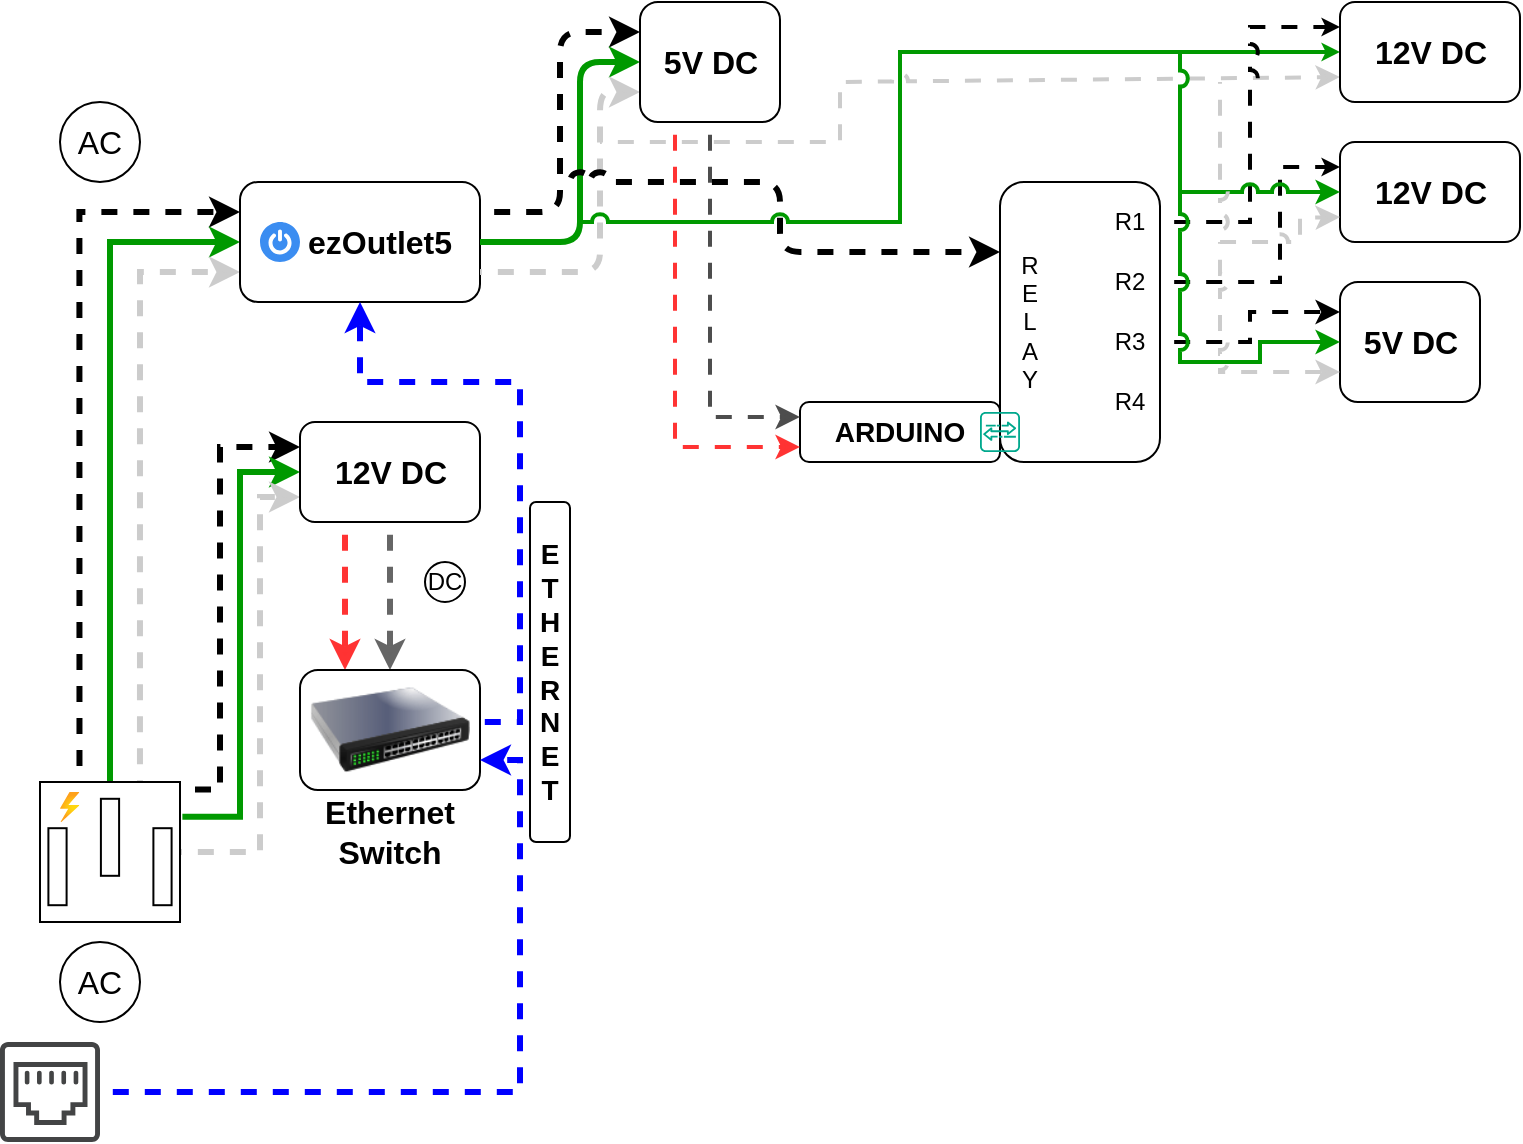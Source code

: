 <mxfile version="25.0.3">
  <diagram name="Page-1" id="VlRkN-xOVygPYa-iD9Ir">
    <mxGraphModel dx="292" dy="183" grid="1" gridSize="10" guides="1" tooltips="1" connect="1" arrows="1" fold="1" page="1" pageScale="1" pageWidth="1600" pageHeight="900" background="none" math="0" shadow="0">
      <root>
        <mxCell id="0" />
        <mxCell id="1" parent="0" />
        <mxCell id="JVLtuT8sySUBbFbLTn6r-3" style="edgeStyle=orthogonalEdgeStyle;rounded=0;orthogonalLoop=1;jettySize=auto;html=1;entryX=0;entryY=0.25;entryDx=0;entryDy=0;exitX=0.282;exitY=-0.013;exitDx=0;exitDy=0;exitPerimeter=0;strokeWidth=3;flowAnimation=1;flowAnimationDirection=alternate;flowAnimationTimingFunction=ease-in-out;flowAnimationDuration=1500;" parent="1" source="pD8juBFKP1GN8B8eYQTb-1" target="pD8juBFKP1GN8B8eYQTb-3" edge="1">
          <mxGeometry relative="1" as="geometry" />
        </mxCell>
        <mxCell id="JVLtuT8sySUBbFbLTn6r-4" style="edgeStyle=orthogonalEdgeStyle;rounded=0;orthogonalLoop=1;jettySize=auto;html=1;exitX=0.5;exitY=0;exitDx=0;exitDy=0;exitPerimeter=0;entryX=0;entryY=0.5;entryDx=0;entryDy=0;strokeColor=#009900;strokeWidth=3;" parent="1" source="pD8juBFKP1GN8B8eYQTb-1" target="pD8juBFKP1GN8B8eYQTb-3" edge="1">
          <mxGeometry relative="1" as="geometry" />
        </mxCell>
        <mxCell id="JVLtuT8sySUBbFbLTn6r-5" style="edgeStyle=orthogonalEdgeStyle;rounded=0;orthogonalLoop=1;jettySize=auto;html=1;entryX=0;entryY=0.75;entryDx=0;entryDy=0;exitX=0.714;exitY=0;exitDx=0;exitDy=0;exitPerimeter=0;strokeWidth=3;strokeColor=#CCCCCC;flowAnimation=1;flowAnimationDirection=alternate-reverse;flowAnimationTimingFunction=ease-in-out;flowAnimationDuration=1500;" parent="1" source="pD8juBFKP1GN8B8eYQTb-1" target="pD8juBFKP1GN8B8eYQTb-3" edge="1">
          <mxGeometry relative="1" as="geometry">
            <mxPoint x="120" y="320" as="targetPoint" />
          </mxGeometry>
        </mxCell>
        <mxCell id="JVLtuT8sySUBbFbLTn6r-6" style="edgeStyle=orthogonalEdgeStyle;rounded=0;orthogonalLoop=1;jettySize=auto;html=1;entryX=0;entryY=0.25;entryDx=0;entryDy=0;exitX=1.006;exitY=0.054;exitDx=0;exitDy=0;exitPerimeter=0;strokeWidth=3;flowAnimation=1;flowAnimationDirection=alternate;flowAnimationTimingFunction=ease-in-out;flowAnimationDuration=1500;" parent="1" source="pD8juBFKP1GN8B8eYQTb-1" target="pD8juBFKP1GN8B8eYQTb-24" edge="1">
          <mxGeometry relative="1" as="geometry">
            <Array as="points">
              <mxPoint x="120" y="404" />
              <mxPoint x="120" y="233" />
            </Array>
          </mxGeometry>
        </mxCell>
        <mxCell id="JVLtuT8sySUBbFbLTn6r-7" style="edgeStyle=orthogonalEdgeStyle;rounded=0;orthogonalLoop=1;jettySize=auto;html=1;entryX=0;entryY=0.5;entryDx=0;entryDy=0;exitX=1.017;exitY=0.249;exitDx=0;exitDy=0;exitPerimeter=0;strokeWidth=3;strokeColor=#009900;" parent="1" source="pD8juBFKP1GN8B8eYQTb-1" target="pD8juBFKP1GN8B8eYQTb-24" edge="1">
          <mxGeometry relative="1" as="geometry" />
        </mxCell>
        <mxCell id="JVLtuT8sySUBbFbLTn6r-8" style="edgeStyle=orthogonalEdgeStyle;rounded=0;orthogonalLoop=1;jettySize=auto;html=1;entryX=0;entryY=0.75;entryDx=0;entryDy=0;strokeColor=#CCCCCC;strokeWidth=3;flowAnimation=1;flowAnimationDirection=alternate-reverse;flowAnimationTimingFunction=ease-in-out;flowAnimationDuration=1500;" parent="1" source="pD8juBFKP1GN8B8eYQTb-1" target="pD8juBFKP1GN8B8eYQTb-24" edge="1">
          <mxGeometry relative="1" as="geometry">
            <Array as="points">
              <mxPoint x="140" y="435" />
              <mxPoint x="140" y="258" />
            </Array>
          </mxGeometry>
        </mxCell>
        <mxCell id="JVLtuT8sySUBbFbLTn6r-1" value="" style="group" parent="1" vertex="1" connectable="0">
          <mxGeometry x="30" y="480" width="60" height="40" as="geometry" />
        </mxCell>
        <mxCell id="pD8juBFKP1GN8B8eYQTb-22" value="AC" style="text;html=1;align=center;verticalAlign=middle;whiteSpace=wrap;rounded=0;fontSize=16;" parent="JVLtuT8sySUBbFbLTn6r-1" vertex="1">
          <mxGeometry y="5" width="60" height="30" as="geometry" />
        </mxCell>
        <mxCell id="pD8juBFKP1GN8B8eYQTb-23" value="" style="ellipse;whiteSpace=wrap;html=1;fillColor=none;" parent="JVLtuT8sySUBbFbLTn6r-1" vertex="1">
          <mxGeometry x="10" width="40" height="40" as="geometry" />
        </mxCell>
        <mxCell id="JVLtuT8sySUBbFbLTn6r-2" value="" style="group" parent="1" vertex="1" connectable="0">
          <mxGeometry x="30" y="60" width="60" height="40" as="geometry" />
        </mxCell>
        <mxCell id="pD8juBFKP1GN8B8eYQTb-9" value="" style="ellipse;whiteSpace=wrap;html=1;fillColor=none;" parent="JVLtuT8sySUBbFbLTn6r-2" vertex="1">
          <mxGeometry x="10" width="40" height="40" as="geometry" />
        </mxCell>
        <mxCell id="pD8juBFKP1GN8B8eYQTb-11" value="AC" style="text;html=1;align=center;verticalAlign=middle;whiteSpace=wrap;rounded=0;fontSize=16;" parent="JVLtuT8sySUBbFbLTn6r-2" vertex="1">
          <mxGeometry y="5" width="60" height="30" as="geometry" />
        </mxCell>
        <mxCell id="JVLtuT8sySUBbFbLTn6r-9" value="" style="group" parent="1" vertex="1" connectable="0">
          <mxGeometry x="130" y="100" width="120" height="60" as="geometry" />
        </mxCell>
        <mxCell id="JVLtuT8sySUBbFbLTn6r-16" value="" style="group" parent="JVLtuT8sySUBbFbLTn6r-9" vertex="1" connectable="0">
          <mxGeometry width="120" height="60" as="geometry" />
        </mxCell>
        <mxCell id="pD8juBFKP1GN8B8eYQTb-3" value="" style="rounded=1;whiteSpace=wrap;html=1;" parent="JVLtuT8sySUBbFbLTn6r-16" vertex="1">
          <mxGeometry width="120" height="60" as="geometry" />
        </mxCell>
        <mxCell id="JVLtuT8sySUBbFbLTn6r-13" value="" style="sketch=0;html=1;aspect=fixed;strokeColor=none;shadow=0;fillColor=#3B8DF1;verticalAlign=top;labelPosition=center;verticalLabelPosition=bottom;shape=mxgraph.gcp2.a7_power" parent="JVLtuT8sySUBbFbLTn6r-16" vertex="1">
          <mxGeometry x="10" y="20" width="20" height="20" as="geometry" />
        </mxCell>
        <mxCell id="pD8juBFKP1GN8B8eYQTb-15" value="&lt;b&gt;ezOutlet5&lt;/b&gt;" style="text;html=1;align=center;verticalAlign=middle;whiteSpace=wrap;rounded=0;fontSize=16;" parent="JVLtuT8sySUBbFbLTn6r-16" vertex="1">
          <mxGeometry x="40" y="10" width="60" height="40" as="geometry" />
        </mxCell>
        <mxCell id="JVLtuT8sySUBbFbLTn6r-11" value="" style="group" parent="1" vertex="1" connectable="0">
          <mxGeometry x="160" y="220" width="90" height="50" as="geometry" />
        </mxCell>
        <mxCell id="JVLtuT8sySUBbFbLTn6r-72" value="" style="group" parent="JVLtuT8sySUBbFbLTn6r-11" vertex="1" connectable="0">
          <mxGeometry width="90" height="50" as="geometry" />
        </mxCell>
        <mxCell id="pD8juBFKP1GN8B8eYQTb-24" value="" style="rounded=1;whiteSpace=wrap;html=1;" parent="JVLtuT8sySUBbFbLTn6r-72" vertex="1">
          <mxGeometry width="90" height="50" as="geometry" />
        </mxCell>
        <mxCell id="JVLtuT8sySUBbFbLTn6r-10" value="&lt;font style=&quot;font-size: 16px;&quot;&gt;&lt;b&gt;12V DC&lt;/b&gt;&lt;/font&gt;" style="text;html=1;align=center;verticalAlign=middle;whiteSpace=wrap;rounded=0;" parent="JVLtuT8sySUBbFbLTn6r-72" vertex="1">
          <mxGeometry x="15.75" y="10" width="58.5" height="30" as="geometry" />
        </mxCell>
        <mxCell id="JVLtuT8sySUBbFbLTn6r-18" value="" style="group" parent="1" vertex="1" connectable="0">
          <mxGeometry x="30" y="400" width="70" height="70" as="geometry" />
        </mxCell>
        <mxCell id="pD8juBFKP1GN8B8eYQTb-1" value="" style="pointerEvents=1;verticalLabelPosition=bottom;shadow=0;dashed=0;align=center;html=1;verticalAlign=top;shape=mxgraph.electrical.miscellaneous.ac_out" parent="JVLtuT8sySUBbFbLTn6r-18" vertex="1">
          <mxGeometry width="70" height="70" as="geometry" />
        </mxCell>
        <mxCell id="JVLtuT8sySUBbFbLTn6r-12" value="" style="image;aspect=fixed;html=1;points=[];align=center;fontSize=12;image=img/lib/azure2/general/Power.svg;" parent="JVLtuT8sySUBbFbLTn6r-18" vertex="1">
          <mxGeometry x="10" y="5" width="9.72" height="15" as="geometry" />
        </mxCell>
        <mxCell id="JVLtuT8sySUBbFbLTn6r-23" style="edgeStyle=orthogonalEdgeStyle;rounded=0;orthogonalLoop=1;jettySize=auto;html=1;entryX=0.25;entryY=0;entryDx=0;entryDy=0;exitX=0.25;exitY=1;exitDx=0;exitDy=0;strokeColor=#FF3333;strokeWidth=3;flowAnimation=1;" parent="1" source="pD8juBFKP1GN8B8eYQTb-24" target="JVLtuT8sySUBbFbLTn6r-19" edge="1">
          <mxGeometry relative="1" as="geometry" />
        </mxCell>
        <mxCell id="JVLtuT8sySUBbFbLTn6r-28" value="" style="group" parent="1" vertex="1" connectable="0">
          <mxGeometry x="220" y="290" width="25" height="20" as="geometry" />
        </mxCell>
        <mxCell id="JVLtuT8sySUBbFbLTn6r-26" value="" style="ellipse;whiteSpace=wrap;html=1;aspect=fixed;" parent="JVLtuT8sySUBbFbLTn6r-28" vertex="1">
          <mxGeometry x="2.5" width="20" height="20" as="geometry" />
        </mxCell>
        <mxCell id="JVLtuT8sySUBbFbLTn6r-27" value="&lt;font&gt;DC&lt;/font&gt;" style="text;html=1;align=center;verticalAlign=middle;whiteSpace=wrap;rounded=0;" parent="JVLtuT8sySUBbFbLTn6r-28" vertex="1">
          <mxGeometry y="2.5" width="25" height="15" as="geometry" />
        </mxCell>
        <mxCell id="JVLtuT8sySUBbFbLTn6r-29" style="edgeStyle=orthogonalEdgeStyle;rounded=0;orthogonalLoop=1;jettySize=auto;html=1;exitX=0.5;exitY=1;exitDx=0;exitDy=0;entryX=0.5;entryY=0;entryDx=0;entryDy=0;strokeWidth=3;flowAnimation=1;strokeColor=#666666;" parent="1" source="pD8juBFKP1GN8B8eYQTb-24" target="JVLtuT8sySUBbFbLTn6r-19" edge="1">
          <mxGeometry relative="1" as="geometry" />
        </mxCell>
        <mxCell id="JVLtuT8sySUBbFbLTn6r-30" style="edgeStyle=orthogonalEdgeStyle;rounded=0;orthogonalLoop=1;jettySize=auto;html=1;exitX=1;exitY=0.5;exitDx=0;exitDy=0;entryX=0.5;entryY=1;entryDx=0;entryDy=0;strokeColor=#0000FF;strokeWidth=3;flowAnimation=1;" parent="1" source="JVLtuT8sySUBbFbLTn6r-19" target="pD8juBFKP1GN8B8eYQTb-3" edge="1">
          <mxGeometry relative="1" as="geometry">
            <Array as="points">
              <mxPoint x="270" y="370" />
              <mxPoint x="270" y="200" />
              <mxPoint x="190" y="200" />
            </Array>
          </mxGeometry>
        </mxCell>
        <mxCell id="JVLtuT8sySUBbFbLTn6r-33" value="" style="rounded=1;whiteSpace=wrap;html=1;" parent="1" vertex="1">
          <mxGeometry x="510" y="100" width="80" height="140" as="geometry" />
        </mxCell>
        <mxCell id="JVLtuT8sySUBbFbLTn6r-35" style="edgeStyle=orthogonalEdgeStyle;rounded=1;orthogonalLoop=1;jettySize=auto;html=1;exitX=1;exitY=0.25;exitDx=0;exitDy=0;entryX=0;entryY=0.25;entryDx=0;entryDy=0;curved=0;strokeWidth=3;flowAnimation=1;flowAnimationDirection=alternate;flowAnimationTimingFunction=ease-in-out;flowAnimationDuration=1500;" parent="1" source="pD8juBFKP1GN8B8eYQTb-3" target="JVLtuT8sySUBbFbLTn6r-34" edge="1">
          <mxGeometry relative="1" as="geometry" />
        </mxCell>
        <mxCell id="JVLtuT8sySUBbFbLTn6r-36" style="edgeStyle=orthogonalEdgeStyle;rounded=1;orthogonalLoop=1;jettySize=auto;html=1;exitX=1;exitY=0.5;exitDx=0;exitDy=0;entryX=0;entryY=0.5;entryDx=0;entryDy=0;curved=0;strokeWidth=3;strokeColor=#009900;" parent="1" source="pD8juBFKP1GN8B8eYQTb-3" target="JVLtuT8sySUBbFbLTn6r-34" edge="1">
          <mxGeometry relative="1" as="geometry">
            <Array as="points">
              <mxPoint x="300" y="130" />
              <mxPoint x="300" y="40" />
            </Array>
          </mxGeometry>
        </mxCell>
        <mxCell id="JVLtuT8sySUBbFbLTn6r-37" style="edgeStyle=orthogonalEdgeStyle;rounded=1;orthogonalLoop=1;jettySize=auto;html=1;exitX=1;exitY=0.75;exitDx=0;exitDy=0;entryX=0;entryY=0.75;entryDx=0;entryDy=0;curved=0;strokeColor=#CCCCCC;strokeWidth=3;flowAnimation=1;flowAnimationDirection=alternate-reverse;flowAnimationTimingFunction=ease-in-out;flowAnimationDuration=1500;" parent="1" source="pD8juBFKP1GN8B8eYQTb-3" target="JVLtuT8sySUBbFbLTn6r-34" edge="1">
          <mxGeometry relative="1" as="geometry">
            <Array as="points">
              <mxPoint x="310" y="145" />
              <mxPoint x="310" y="55" />
            </Array>
          </mxGeometry>
        </mxCell>
        <mxCell id="JVLtuT8sySUBbFbLTn6r-40" value="" style="endArrow=classic;html=1;rounded=1;curved=0;entryX=0;entryY=0.25;entryDx=0;entryDy=0;jumpStyle=arc;strokeWidth=3;flowAnimation=1;flowAnimationDirection=alternate;flowAnimationTimingFunction=ease-in-out;flowAnimationDuration=1500;" parent="1" target="JVLtuT8sySUBbFbLTn6r-33" edge="1">
          <mxGeometry width="50" height="50" relative="1" as="geometry">
            <mxPoint x="290" y="100" as="sourcePoint" />
            <mxPoint x="410" y="170" as="targetPoint" />
            <Array as="points">
              <mxPoint x="400" y="100" />
              <mxPoint x="400" y="135" />
            </Array>
          </mxGeometry>
        </mxCell>
        <mxCell id="JVLtuT8sySUBbFbLTn6r-51" value="" style="group" parent="1" vertex="1" connectable="0">
          <mxGeometry x="160" y="344" width="90" height="96" as="geometry" />
        </mxCell>
        <mxCell id="JVLtuT8sySUBbFbLTn6r-21" value="" style="group" parent="JVLtuT8sySUBbFbLTn6r-51" vertex="1" connectable="0">
          <mxGeometry width="90" height="70" as="geometry" />
        </mxCell>
        <mxCell id="JVLtuT8sySUBbFbLTn6r-50" value="" style="group" parent="JVLtuT8sySUBbFbLTn6r-21" vertex="1" connectable="0">
          <mxGeometry width="90" height="70" as="geometry" />
        </mxCell>
        <mxCell id="JVLtuT8sySUBbFbLTn6r-19" value="" style="rounded=1;whiteSpace=wrap;html=1;" parent="JVLtuT8sySUBbFbLTn6r-50" vertex="1">
          <mxGeometry width="90" height="60" as="geometry" />
        </mxCell>
        <mxCell id="JVLtuT8sySUBbFbLTn6r-49" value="" style="image;html=1;image=img/lib/clip_art/networking/Switch_128x128.png" parent="JVLtuT8sySUBbFbLTn6r-50" vertex="1">
          <mxGeometry x="5" y="-10" width="80" height="80" as="geometry" />
        </mxCell>
        <mxCell id="JVLtuT8sySUBbFbLTn6r-20" value="&lt;b&gt;&lt;font style=&quot;font-size: 16px;&quot;&gt;Ethernet&lt;/font&gt;&lt;/b&gt;&lt;div&gt;&lt;b&gt;&lt;font style=&quot;font-size: 16px;&quot;&gt;Switch&lt;/font&gt;&lt;/b&gt;&lt;/div&gt;" style="text;html=1;align=center;verticalAlign=middle;whiteSpace=wrap;rounded=0;" parent="JVLtuT8sySUBbFbLTn6r-51" vertex="1">
          <mxGeometry x="15" y="66" width="60" height="30" as="geometry" />
        </mxCell>
        <mxCell id="JVLtuT8sySUBbFbLTn6r-53" value="" style="group" parent="1" vertex="1" connectable="0">
          <mxGeometry x="330" y="10" width="70" height="60" as="geometry" />
        </mxCell>
        <mxCell id="JVLtuT8sySUBbFbLTn6r-71" value="" style="group" parent="JVLtuT8sySUBbFbLTn6r-53" vertex="1" connectable="0">
          <mxGeometry width="70" height="60" as="geometry" />
        </mxCell>
        <mxCell id="JVLtuT8sySUBbFbLTn6r-34" value="" style="rounded=1;whiteSpace=wrap;html=1;" parent="JVLtuT8sySUBbFbLTn6r-71" vertex="1">
          <mxGeometry width="70" height="60" as="geometry" />
        </mxCell>
        <mxCell id="JVLtuT8sySUBbFbLTn6r-52" value="&lt;font style=&quot;font-size: 16px;&quot;&gt;&lt;b&gt;5&lt;/b&gt;&lt;/font&gt;&lt;b style=&quot;font-size: 16px; background-color: initial;&quot;&gt;V DC&lt;/b&gt;" style="text;html=1;align=center;verticalAlign=middle;whiteSpace=wrap;rounded=0;" parent="JVLtuT8sySUBbFbLTn6r-71" vertex="1">
          <mxGeometry x="5.75" y="15" width="58.5" height="30" as="geometry" />
        </mxCell>
        <mxCell id="JVLtuT8sySUBbFbLTn6r-54" value="" style="endArrow=classic;html=1;rounded=0;entryX=0;entryY=0.5;entryDx=0;entryDy=0;jumpStyle=arc;strokeColor=#009900;strokeWidth=2;endSize=3;" parent="1" target="JVLtuT8sySUBbFbLTn6r-74" edge="1">
          <mxGeometry width="50" height="50" relative="1" as="geometry">
            <mxPoint x="300" y="120" as="sourcePoint" />
            <mxPoint x="350" y="80" as="targetPoint" />
            <Array as="points">
              <mxPoint x="460" y="120" />
              <mxPoint x="460" y="35" />
            </Array>
          </mxGeometry>
        </mxCell>
        <mxCell id="JVLtuT8sySUBbFbLTn6r-55" value="" style="endArrow=classic;html=1;rounded=0;entryX=0;entryY=0.75;entryDx=0;entryDy=0;strokeColor=#CCCCCC;strokeWidth=2;jumpStyle=arc;flowAnimation=1;flowAnimationDirection=alternate-reverse;flowAnimationTimingFunction=ease-in-out;flowAnimationDuration=1500;" parent="1" target="JVLtuT8sySUBbFbLTn6r-74" edge="1">
          <mxGeometry width="50" height="50" relative="1" as="geometry">
            <mxPoint x="310" y="80" as="sourcePoint" />
            <mxPoint x="350" y="140" as="targetPoint" />
            <Array as="points">
              <mxPoint x="430" y="80" />
              <mxPoint x="430" y="50" />
              <mxPoint x="520" y="50" />
            </Array>
          </mxGeometry>
        </mxCell>
        <mxCell id="JVLtuT8sySUBbFbLTn6r-56" value="R&lt;div&gt;E&lt;/div&gt;&lt;div&gt;L&lt;/div&gt;&lt;div&gt;A&lt;/div&gt;&lt;div&gt;Y&lt;/div&gt;" style="text;html=1;align=center;verticalAlign=middle;whiteSpace=wrap;rounded=0;" parent="1" vertex="1">
          <mxGeometry x="510" y="135" width="30" height="70" as="geometry" />
        </mxCell>
        <mxCell id="JVLtuT8sySUBbFbLTn6r-79" style="edgeStyle=orthogonalEdgeStyle;rounded=0;orthogonalLoop=1;jettySize=auto;html=1;exitX=1;exitY=0.5;exitDx=0;exitDy=0;entryX=0;entryY=0.25;entryDx=0;entryDy=0;strokeWidth=2;flowAnimation=1;flowAnimationDirection=alternate;flowAnimationTimingFunction=ease-in-out;flowAnimationDuration=1500;jumpStyle=arc;endSize=3;" parent="1" source="JVLtuT8sySUBbFbLTn6r-57" target="JVLtuT8sySUBbFbLTn6r-74" edge="1">
          <mxGeometry relative="1" as="geometry" />
        </mxCell>
        <mxCell id="JVLtuT8sySUBbFbLTn6r-57" value="R1" style="text;html=1;align=center;verticalAlign=middle;whiteSpace=wrap;rounded=0;" parent="1" vertex="1">
          <mxGeometry x="560" y="105" width="30" height="30" as="geometry" />
        </mxCell>
        <mxCell id="JVLtuT8sySUBbFbLTn6r-80" style="edgeStyle=orthogonalEdgeStyle;rounded=0;orthogonalLoop=1;jettySize=auto;html=1;exitX=1;exitY=0.5;exitDx=0;exitDy=0;entryX=0;entryY=0.25;entryDx=0;entryDy=0;strokeWidth=2;flowAnimation=1;flowAnimationDirection=alternate;flowAnimationTimingFunction=ease-in-out;flowAnimationDuration=1500;endSize=3;jumpStyle=arc;" parent="1" source="JVLtuT8sySUBbFbLTn6r-58" target="JVLtuT8sySUBbFbLTn6r-77" edge="1">
          <mxGeometry relative="1" as="geometry">
            <Array as="points">
              <mxPoint x="650" y="150" />
              <mxPoint x="650" y="93" />
            </Array>
          </mxGeometry>
        </mxCell>
        <mxCell id="JVLtuT8sySUBbFbLTn6r-58" value="R2" style="text;html=1;align=center;verticalAlign=middle;whiteSpace=wrap;rounded=0;" parent="1" vertex="1">
          <mxGeometry x="560" y="135" width="30" height="30" as="geometry" />
        </mxCell>
        <mxCell id="JVLtuT8sySUBbFbLTn6r-81" style="edgeStyle=orthogonalEdgeStyle;rounded=0;orthogonalLoop=1;jettySize=auto;html=1;exitX=1;exitY=0.5;exitDx=0;exitDy=0;entryX=0;entryY=0.25;entryDx=0;entryDy=0;strokeWidth=2;flowAnimation=1;flowAnimationDirection=alternate;flowAnimationTimingFunction=ease-in-out;flowAnimationDuration=1500;jumpStyle=arc;" parent="1" source="JVLtuT8sySUBbFbLTn6r-59" target="JVLtuT8sySUBbFbLTn6r-63" edge="1">
          <mxGeometry relative="1" as="geometry" />
        </mxCell>
        <mxCell id="JVLtuT8sySUBbFbLTn6r-59" value="R3" style="text;html=1;align=center;verticalAlign=middle;whiteSpace=wrap;rounded=0;" parent="1" vertex="1">
          <mxGeometry x="560" y="165" width="30" height="30" as="geometry" />
        </mxCell>
        <mxCell id="JVLtuT8sySUBbFbLTn6r-60" value="R4" style="text;html=1;align=center;verticalAlign=middle;whiteSpace=wrap;rounded=0;" parent="1" vertex="1">
          <mxGeometry x="560" y="195" width="30" height="30" as="geometry" />
        </mxCell>
        <mxCell id="JVLtuT8sySUBbFbLTn6r-67" value="" style="group" parent="1" vertex="1" connectable="0">
          <mxGeometry x="680" y="150" width="70" height="60" as="geometry" />
        </mxCell>
        <mxCell id="JVLtuT8sySUBbFbLTn6r-63" value="" style="rounded=1;whiteSpace=wrap;html=1;" parent="JVLtuT8sySUBbFbLTn6r-67" vertex="1">
          <mxGeometry width="70" height="60" as="geometry" />
        </mxCell>
        <mxCell id="JVLtuT8sySUBbFbLTn6r-62" value="" style="group" parent="JVLtuT8sySUBbFbLTn6r-67" vertex="1" connectable="0">
          <mxGeometry width="70" height="60" as="geometry" />
        </mxCell>
        <mxCell id="JVLtuT8sySUBbFbLTn6r-64" value="&lt;font style=&quot;font-size: 16px;&quot;&gt;&lt;b&gt;5&lt;/b&gt;&lt;/font&gt;&lt;b style=&quot;font-size: 16px; background-color: initial;&quot;&gt;V DC&lt;/b&gt;" style="text;html=1;align=center;verticalAlign=middle;whiteSpace=wrap;rounded=0;" parent="JVLtuT8sySUBbFbLTn6r-62" vertex="1">
          <mxGeometry x="5.75" y="15" width="58.5" height="30" as="geometry" />
        </mxCell>
        <mxCell id="JVLtuT8sySUBbFbLTn6r-73" value="" style="group" parent="1" vertex="1" connectable="0">
          <mxGeometry x="680" y="10" width="90" height="50" as="geometry" />
        </mxCell>
        <mxCell id="JVLtuT8sySUBbFbLTn6r-74" value="" style="rounded=1;whiteSpace=wrap;html=1;" parent="JVLtuT8sySUBbFbLTn6r-73" vertex="1">
          <mxGeometry width="90" height="50" as="geometry" />
        </mxCell>
        <mxCell id="JVLtuT8sySUBbFbLTn6r-75" value="&lt;font style=&quot;font-size: 16px;&quot;&gt;&lt;b&gt;12V DC&lt;/b&gt;&lt;/font&gt;" style="text;html=1;align=center;verticalAlign=middle;whiteSpace=wrap;rounded=0;" parent="JVLtuT8sySUBbFbLTn6r-73" vertex="1">
          <mxGeometry x="15.75" y="10" width="58.5" height="30" as="geometry" />
        </mxCell>
        <mxCell id="JVLtuT8sySUBbFbLTn6r-76" value="" style="group" parent="1" vertex="1" connectable="0">
          <mxGeometry x="680" y="80" width="90" height="50" as="geometry" />
        </mxCell>
        <mxCell id="JVLtuT8sySUBbFbLTn6r-77" value="" style="rounded=1;whiteSpace=wrap;html=1;" parent="JVLtuT8sySUBbFbLTn6r-76" vertex="1">
          <mxGeometry width="90" height="50" as="geometry" />
        </mxCell>
        <mxCell id="JVLtuT8sySUBbFbLTn6r-78" value="&lt;font style=&quot;font-size: 16px;&quot;&gt;&lt;b&gt;12V DC&lt;/b&gt;&lt;/font&gt;" style="text;html=1;align=center;verticalAlign=middle;whiteSpace=wrap;rounded=0;" parent="JVLtuT8sySUBbFbLTn6r-76" vertex="1">
          <mxGeometry x="15.75" y="10" width="58.5" height="30" as="geometry" />
        </mxCell>
        <mxCell id="JVLtuT8sySUBbFbLTn6r-82" value="" style="endArrow=classic;html=1;rounded=0;entryX=0;entryY=0.5;entryDx=0;entryDy=0;jumpStyle=arc;strokeColor=#009900;strokeWidth=2;" parent="1" target="JVLtuT8sySUBbFbLTn6r-77" edge="1">
          <mxGeometry width="50" height="50" relative="1" as="geometry">
            <mxPoint x="600" y="35" as="sourcePoint" />
            <mxPoint x="660" y="105" as="targetPoint" />
            <Array as="points">
              <mxPoint x="600" y="105" />
            </Array>
          </mxGeometry>
        </mxCell>
        <mxCell id="JVLtuT8sySUBbFbLTn6r-83" value="" style="endArrow=classic;html=1;rounded=0;entryX=0;entryY=0.75;entryDx=0;entryDy=0;strokeWidth=2;strokeColor=#CCCCCC;flowAnimation=1;flowAnimationTimingFunction=ease-in-out;flowAnimationDirection=alternate-reverse;jumpStyle=arc;flowAnimationDuration=1500;" parent="1" target="JVLtuT8sySUBbFbLTn6r-77" edge="1">
          <mxGeometry width="50" height="50" relative="1" as="geometry">
            <mxPoint x="620" y="50" as="sourcePoint" />
            <mxPoint x="480" y="40" as="targetPoint" />
            <Array as="points">
              <mxPoint x="620" y="130" />
              <mxPoint x="660" y="130" />
              <mxPoint x="660" y="118" />
            </Array>
          </mxGeometry>
        </mxCell>
        <mxCell id="JVLtuT8sySUBbFbLTn6r-88" value="" style="endArrow=classic;html=1;rounded=0;entryX=0;entryY=0.5;entryDx=0;entryDy=0;strokeColor=#009900;strokeWidth=2;jumpStyle=arc;" parent="1" target="JVLtuT8sySUBbFbLTn6r-63" edge="1">
          <mxGeometry width="50" height="50" relative="1" as="geometry">
            <mxPoint x="600" y="100" as="sourcePoint" />
            <mxPoint x="600" y="140" as="targetPoint" />
            <Array as="points">
              <mxPoint x="600" y="190" />
              <mxPoint x="640" y="190" />
              <mxPoint x="640" y="180" />
            </Array>
          </mxGeometry>
        </mxCell>
        <mxCell id="JVLtuT8sySUBbFbLTn6r-89" value="" style="endArrow=classic;html=1;rounded=0;entryX=0;entryY=0.75;entryDx=0;entryDy=0;strokeWidth=2;strokeColor=#CCCCCC;flowAnimation=1;jumpStyle=arc;flowAnimationTimingFunction=ease-in-out;flowAnimationDirection=alternate-reverse;flowAnimationDuration=1500;" parent="1" target="JVLtuT8sySUBbFbLTn6r-63" edge="1">
          <mxGeometry width="50" height="50" relative="1" as="geometry">
            <mxPoint x="620" y="130" as="sourcePoint" />
            <mxPoint x="600" y="100" as="targetPoint" />
            <Array as="points">
              <mxPoint x="620" y="195" />
            </Array>
          </mxGeometry>
        </mxCell>
        <mxCell id="JVLtuT8sySUBbFbLTn6r-90" value="&lt;b&gt;&lt;font style=&quot;font-size: 14px;&quot;&gt;ARDUINO&lt;/font&gt;&lt;/b&gt;" style="rounded=1;whiteSpace=wrap;html=1;" parent="1" vertex="1">
          <mxGeometry x="410" y="210" width="100" height="30" as="geometry" />
        </mxCell>
        <mxCell id="JVLtuT8sySUBbFbLTn6r-91" style="edgeStyle=orthogonalEdgeStyle;rounded=0;orthogonalLoop=1;jettySize=auto;html=1;exitX=0.25;exitY=1;exitDx=0;exitDy=0;entryX=0;entryY=0.75;entryDx=0;entryDy=0;strokeWidth=2;flowAnimation=1;strokeColor=#FF3333;" parent="1" source="JVLtuT8sySUBbFbLTn6r-34" target="JVLtuT8sySUBbFbLTn6r-90" edge="1">
          <mxGeometry relative="1" as="geometry" />
        </mxCell>
        <mxCell id="JVLtuT8sySUBbFbLTn6r-92" style="edgeStyle=orthogonalEdgeStyle;rounded=0;orthogonalLoop=1;jettySize=auto;html=1;exitX=0.5;exitY=1;exitDx=0;exitDy=0;entryX=0;entryY=0.25;entryDx=0;entryDy=0;strokeWidth=2;flowAnimation=1;strokeColor=#4D4D4D;" parent="1" source="JVLtuT8sySUBbFbLTn6r-34" target="JVLtuT8sySUBbFbLTn6r-90" edge="1">
          <mxGeometry relative="1" as="geometry" />
        </mxCell>
        <mxCell id="JVLtuT8sySUBbFbLTn6r-93" value="" style="sketch=0;outlineConnect=0;fontColor=#232F3E;gradientColor=none;fillColor=#01A88D;strokeColor=none;dashed=0;verticalLabelPosition=bottom;verticalAlign=top;align=center;html=1;fontSize=12;fontStyle=0;aspect=fixed;shape=mxgraph.aws4.agent2;" parent="1" vertex="1">
          <mxGeometry x="500" y="215" width="20" height="20" as="geometry" />
        </mxCell>
        <mxCell id="0aRQkGjj-KWWZOeJOGup-1" value="" style="endArrow=classic;html=1;rounded=0;entryX=1;entryY=0.75;entryDx=0;entryDy=0;strokeWidth=3;strokeColor=#0000FF;flowAnimation=1;" edge="1" parent="1" source="0aRQkGjj-KWWZOeJOGup-3" target="JVLtuT8sySUBbFbLTn6r-19">
          <mxGeometry width="50" height="50" relative="1" as="geometry">
            <mxPoint x="40" y="560" as="sourcePoint" />
            <mxPoint x="560" y="420" as="targetPoint" />
            <Array as="points">
              <mxPoint x="270" y="555" />
              <mxPoint x="270" y="389" />
            </Array>
          </mxGeometry>
        </mxCell>
        <mxCell id="0aRQkGjj-KWWZOeJOGup-2" value="" style="group" vertex="1" connectable="0" parent="1">
          <mxGeometry x="270" y="260" width="30" height="170" as="geometry" />
        </mxCell>
        <mxCell id="JVLtuT8sySUBbFbLTn6r-31" value="" style="rounded=1;whiteSpace=wrap;html=1;" parent="0aRQkGjj-KWWZOeJOGup-2" vertex="1">
          <mxGeometry x="5" width="20" height="170" as="geometry" />
        </mxCell>
        <mxCell id="JVLtuT8sySUBbFbLTn6r-32" value="&lt;b&gt;&lt;font style=&quot;font-size: 14px;&quot;&gt;E&lt;/font&gt;&lt;/b&gt;&lt;div&gt;&lt;b&gt;&lt;font style=&quot;font-size: 14px;&quot;&gt;T&lt;/font&gt;&lt;/b&gt;&lt;/div&gt;&lt;div&gt;&lt;b&gt;&lt;font style=&quot;font-size: 14px;&quot;&gt;H&lt;/font&gt;&lt;/b&gt;&lt;/div&gt;&lt;div&gt;&lt;b&gt;&lt;font style=&quot;font-size: 14px;&quot;&gt;E&lt;/font&gt;&lt;/b&gt;&lt;/div&gt;&lt;div&gt;&lt;b&gt;&lt;font style=&quot;font-size: 14px;&quot;&gt;R&lt;/font&gt;&lt;/b&gt;&lt;/div&gt;&lt;div&gt;&lt;b&gt;&lt;font style=&quot;font-size: 14px;&quot;&gt;N&lt;/font&gt;&lt;/b&gt;&lt;/div&gt;&lt;div&gt;&lt;b&gt;&lt;font style=&quot;font-size: 14px;&quot;&gt;E&lt;/font&gt;&lt;/b&gt;&lt;/div&gt;&lt;div&gt;&lt;b&gt;&lt;font style=&quot;font-size: 14px;&quot;&gt;T&lt;/font&gt;&lt;/b&gt;&lt;/div&gt;" style="text;html=1;align=center;verticalAlign=middle;whiteSpace=wrap;rounded=0;" parent="0aRQkGjj-KWWZOeJOGup-2" vertex="1">
          <mxGeometry y="10" width="30" height="150" as="geometry" />
        </mxCell>
        <mxCell id="0aRQkGjj-KWWZOeJOGup-3" value="" style="sketch=0;pointerEvents=1;shadow=0;dashed=0;html=1;strokeColor=none;fillColor=#434445;aspect=fixed;labelPosition=center;verticalLabelPosition=bottom;verticalAlign=top;align=center;outlineConnect=0;shape=mxgraph.vvd.ethernet_port;" vertex="1" parent="1">
          <mxGeometry x="10" y="530" width="50" height="50" as="geometry" />
        </mxCell>
      </root>
    </mxGraphModel>
  </diagram>
</mxfile>
